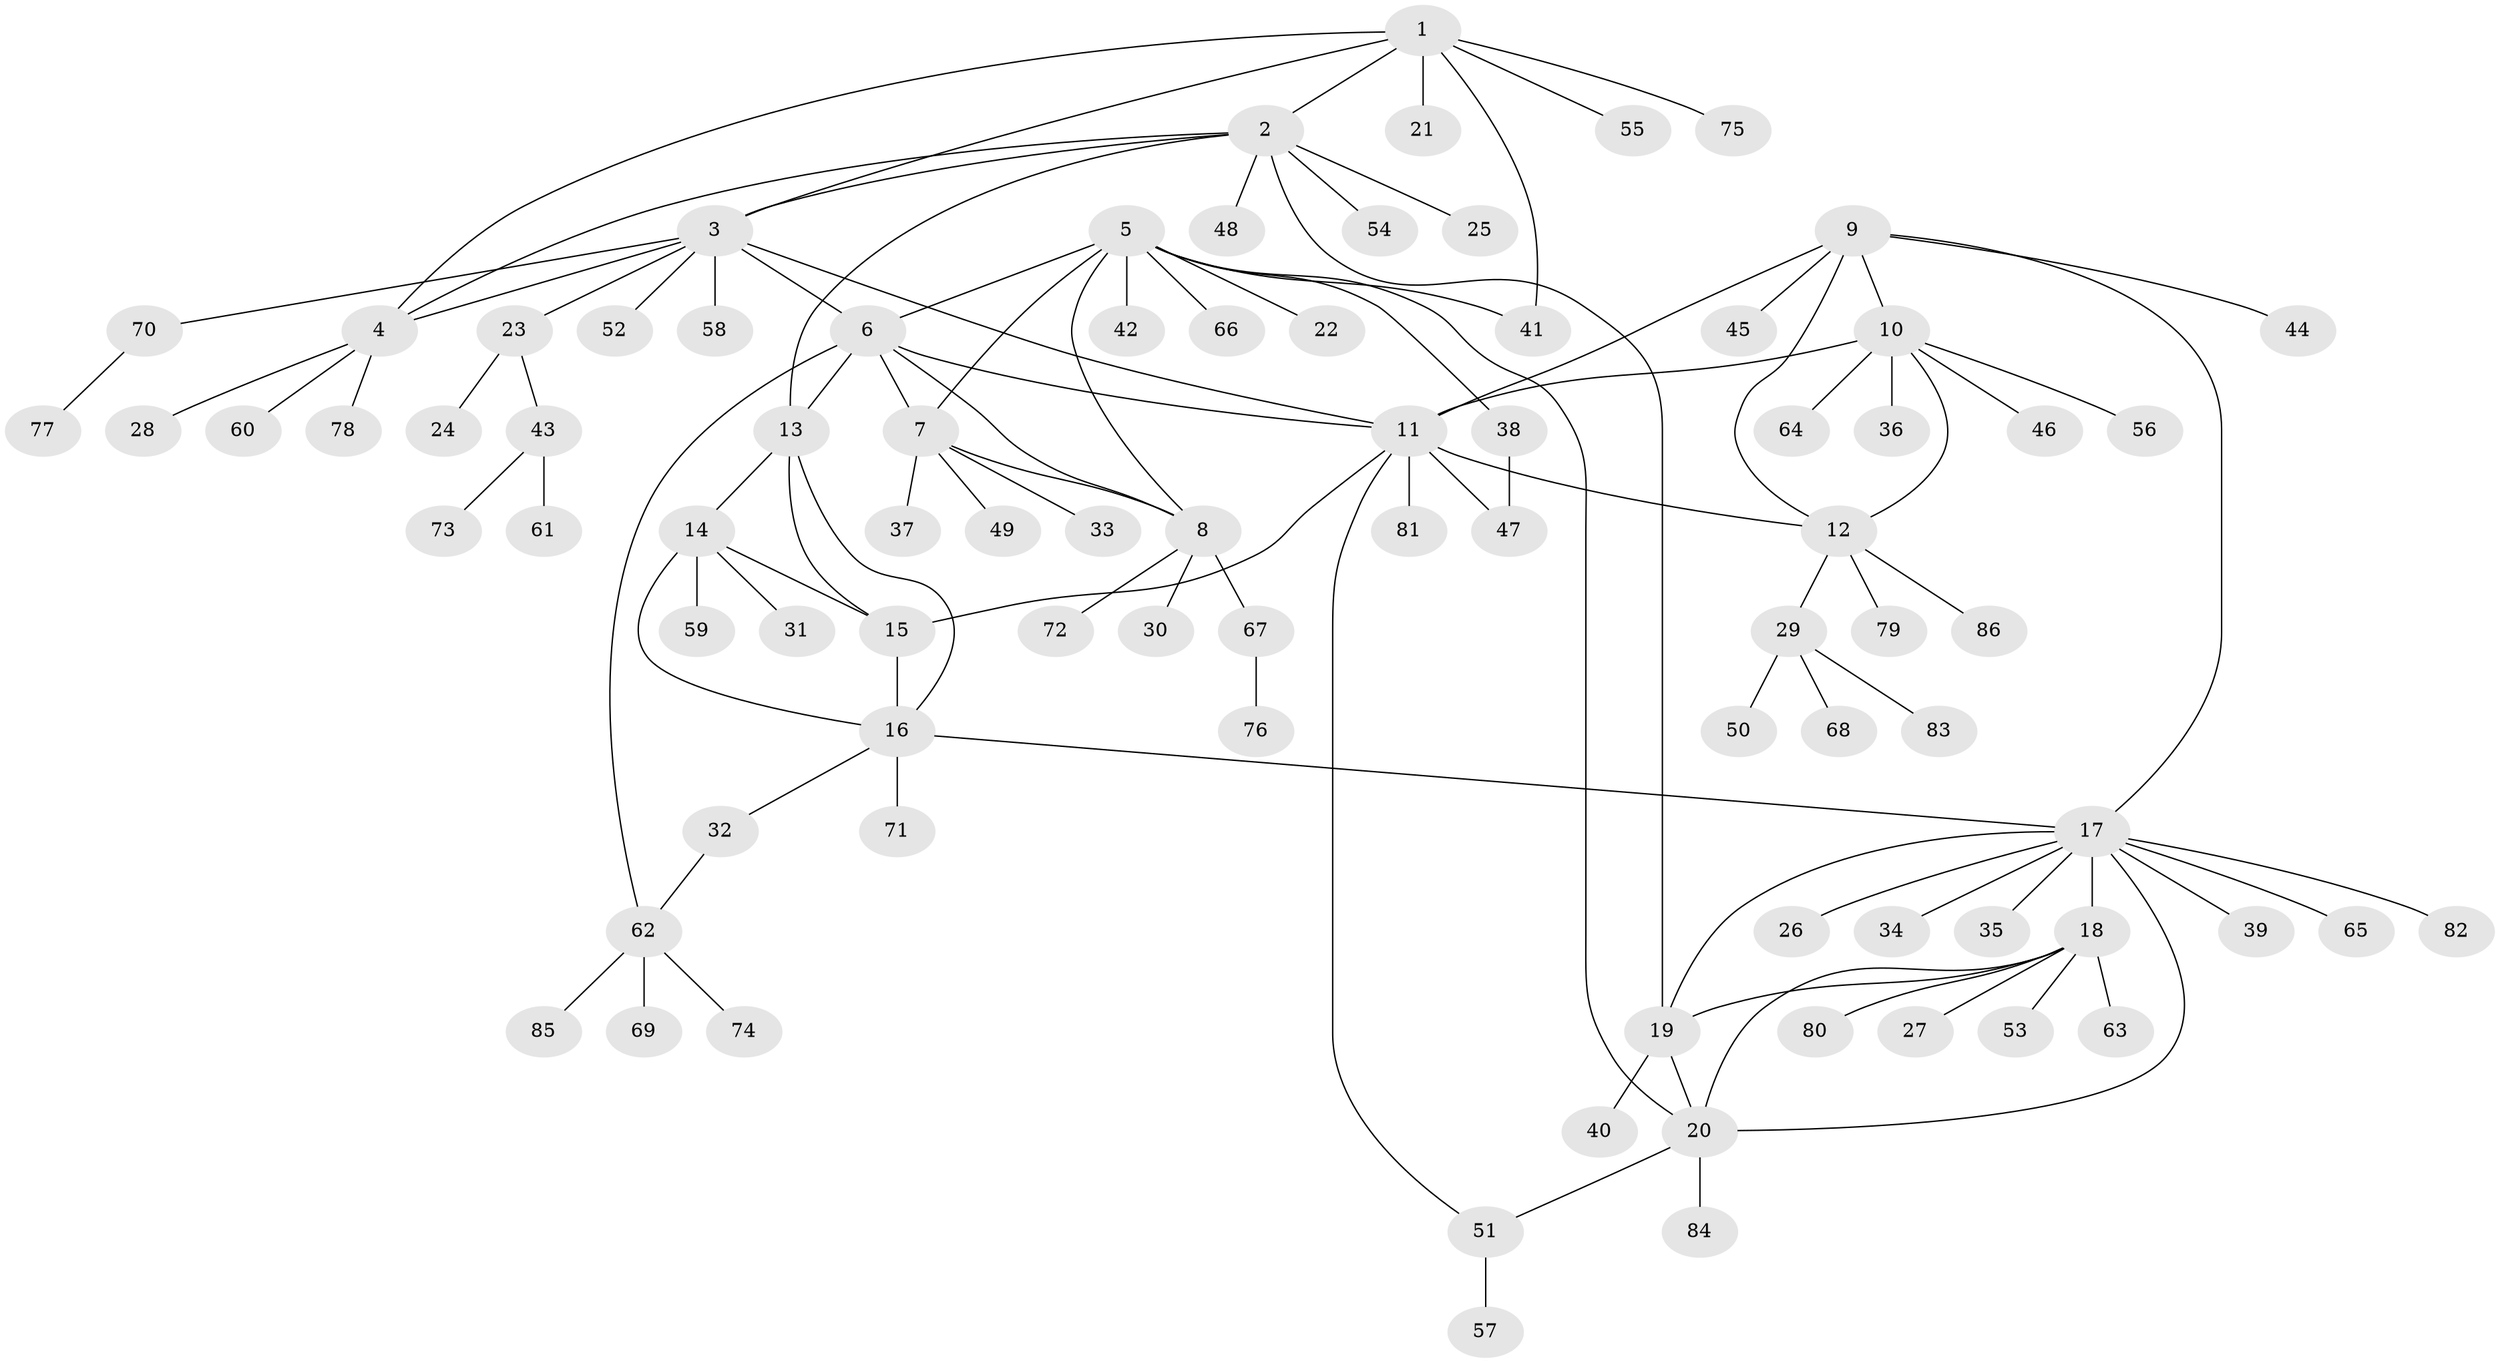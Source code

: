 // coarse degree distribution, {4: 0.17142857142857143, 5: 0.14285714285714285, 7: 0.05714285714285714, 3: 0.05714285714285714, 6: 0.05714285714285714, 8: 0.02857142857142857, 2: 0.22857142857142856, 1: 0.2571428571428571}
// Generated by graph-tools (version 1.1) at 2025/52/03/04/25 22:52:17]
// undirected, 86 vertices, 110 edges
graph export_dot {
  node [color=gray90,style=filled];
  1;
  2;
  3;
  4;
  5;
  6;
  7;
  8;
  9;
  10;
  11;
  12;
  13;
  14;
  15;
  16;
  17;
  18;
  19;
  20;
  21;
  22;
  23;
  24;
  25;
  26;
  27;
  28;
  29;
  30;
  31;
  32;
  33;
  34;
  35;
  36;
  37;
  38;
  39;
  40;
  41;
  42;
  43;
  44;
  45;
  46;
  47;
  48;
  49;
  50;
  51;
  52;
  53;
  54;
  55;
  56;
  57;
  58;
  59;
  60;
  61;
  62;
  63;
  64;
  65;
  66;
  67;
  68;
  69;
  70;
  71;
  72;
  73;
  74;
  75;
  76;
  77;
  78;
  79;
  80;
  81;
  82;
  83;
  84;
  85;
  86;
  1 -- 2;
  1 -- 3;
  1 -- 4;
  1 -- 21;
  1 -- 41;
  1 -- 55;
  1 -- 75;
  2 -- 3;
  2 -- 4;
  2 -- 13;
  2 -- 19;
  2 -- 25;
  2 -- 48;
  2 -- 54;
  3 -- 4;
  3 -- 6;
  3 -- 11;
  3 -- 23;
  3 -- 52;
  3 -- 58;
  3 -- 70;
  4 -- 28;
  4 -- 60;
  4 -- 78;
  5 -- 6;
  5 -- 7;
  5 -- 8;
  5 -- 20;
  5 -- 22;
  5 -- 38;
  5 -- 41;
  5 -- 42;
  5 -- 66;
  6 -- 7;
  6 -- 8;
  6 -- 11;
  6 -- 13;
  6 -- 62;
  7 -- 8;
  7 -- 33;
  7 -- 37;
  7 -- 49;
  8 -- 30;
  8 -- 67;
  8 -- 72;
  9 -- 10;
  9 -- 11;
  9 -- 12;
  9 -- 17;
  9 -- 44;
  9 -- 45;
  10 -- 11;
  10 -- 12;
  10 -- 36;
  10 -- 46;
  10 -- 56;
  10 -- 64;
  11 -- 12;
  11 -- 15;
  11 -- 47;
  11 -- 51;
  11 -- 81;
  12 -- 29;
  12 -- 79;
  12 -- 86;
  13 -- 14;
  13 -- 15;
  13 -- 16;
  14 -- 15;
  14 -- 16;
  14 -- 31;
  14 -- 59;
  15 -- 16;
  16 -- 17;
  16 -- 32;
  16 -- 71;
  17 -- 18;
  17 -- 19;
  17 -- 20;
  17 -- 26;
  17 -- 34;
  17 -- 35;
  17 -- 39;
  17 -- 65;
  17 -- 82;
  18 -- 19;
  18 -- 20;
  18 -- 27;
  18 -- 53;
  18 -- 63;
  18 -- 80;
  19 -- 20;
  19 -- 40;
  20 -- 51;
  20 -- 84;
  23 -- 24;
  23 -- 43;
  29 -- 50;
  29 -- 68;
  29 -- 83;
  32 -- 62;
  38 -- 47;
  43 -- 61;
  43 -- 73;
  51 -- 57;
  62 -- 69;
  62 -- 74;
  62 -- 85;
  67 -- 76;
  70 -- 77;
}
